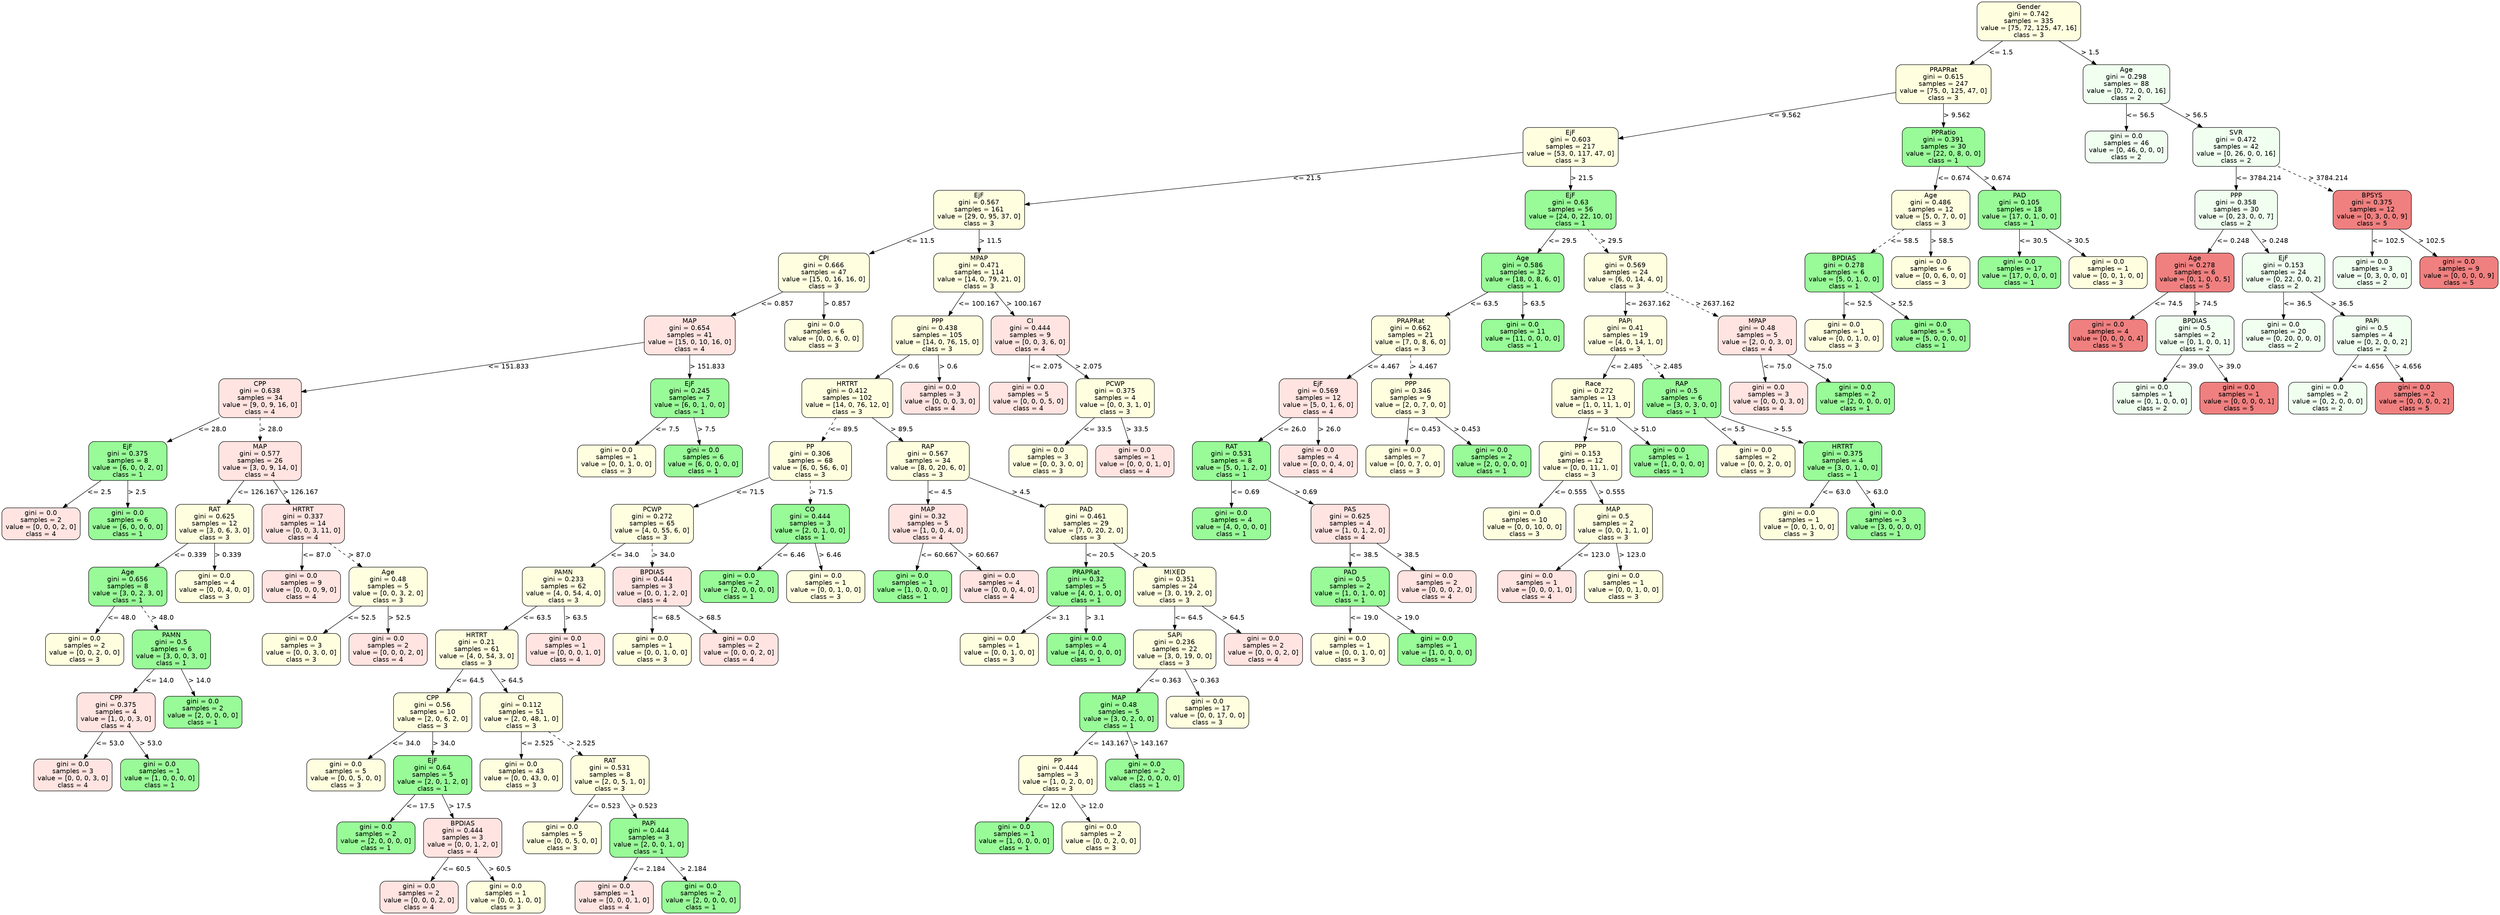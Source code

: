 strict digraph Tree {
	graph [bb="0,0,4606,1944"];
	node [color=black,
		fontname=helvetica,
		label="\N",
		shape=box,
		style="filled, rounded"
	];
	edge [fontname=helvetica];
	0	[fillcolor=lightyellow,
		height=1.1528,
		label="Gender\ngini = 0.742\nsamples = 335\nvalue = [75, 72, 125, 47, 16]\nclass = 3",
		pos="3759,1902.5",
		width=2.5694];
	1	[fillcolor=lightyellow,
		height=1.1528,
		label="PRAPRat\ngini = 0.615\nsamples = 247\nvalue = [75, 0, 125, 47, 0]\nclass = 3",
		pos="3669,1768.5",
		width=2.3611];
	0 -> 1	[label="<= 1.5",
		labelangle=45,
		labeldistance=2.5,
		lp="3737,1835.5",
		op="<=",
		param=1.5,
		pos="e,3696.8,1810.3 3731.3,1860.8 3722.2,1847.5 3712,1832.6 3702.6,1818.7",
		style=solid];
	122	[fillcolor=honeydew,
		height=1.1528,
		label="Age\ngini = 0.298\nsamples = 88\nvalue = [0, 72, 0, 0, 16]\nclass = 2",
		pos="3916,1768.5",
		width=2.1528];
	0 -> 122	[label="> 1.5",
		labelangle=-45,
		labeldistance=2.5,
		lp="3858.5,1835.5",
		op=">",
		param=1.5,
		pos="e,3867.8,1810 3807.4,1860.8 3824,1846.8 3842.8,1831 3860,1816.6",
		style=solid];
	2	[fillcolor=lightyellow,
		height=1.1528,
		label="EjF\ngini = 0.603\nsamples = 217\nvalue = [53, 0, 117, 47, 0]\nclass = 3",
		pos="2914,1634.5",
		width=2.3611];
	1 -> 2	[label="<= 9.562",
		lp="3342.5,1701.5",
		op="<=",
		param=9.562,
		pos="e,2999.1,1650.4 3583.9,1752.6 3441.8,1727.8 3157.5,1678.1 3009.1,1652.1",
		style=solid];
	113	[fillcolor=palegreen,
		height=1.1528,
		label="PPRatio\ngini = 0.391\nsamples = 30\nvalue = [22, 0, 8, 0, 0]\nclass = 1",
		pos="3669,1634.5",
		width=2.0417];
	1 -> 113	[label="> 9.562",
		lp="3692,1701.5",
		op=">",
		param=9.562,
		pos="e,3669,1676.3 3669,1726.8 3669,1714 3669,1699.7 3669,1686.3",
		style=solid];
	3	[fillcolor=lightyellow,
		height=1.1528,
		label="EjF\ngini = 0.567\nsamples = 161\nvalue = [29, 0, 95, 37, 0]\nclass = 3",
		pos="1733,1500.5",
		width=2.25];
	2 -> 3	[label="<= 21.5",
		lp="2382.5,1567.5",
		op="<=",
		param=21.5,
		pos="e,1814.3,1510.6 2828.6,1624 2612.7,1599.8 2046.5,1536.5 1824.3,1511.7",
		style=solid];
	80	[fillcolor=palegreen,
		height=1.1528,
		label="EjF\ngini = 0.63\nsamples = 56\nvalue = [24, 0, 22, 10, 0]\nclass = 1",
		pos="2914,1500.5",
		width=2.25];
	2 -> 80	[label="> 21.5",
		lp="2933.5,1567.5",
		op=">",
		param=21.5,
		pos="e,2914,1542.3 2914,1592.8 2914,1580 2914,1565.7 2914,1552.3",
		style=solid];
	4	[fillcolor=lightyellow,
		height=1.1528,
		label="CPI\ngini = 0.666\nsamples = 47\nvalue = [15, 0, 16, 16, 0]\nclass = 3",
		pos="1126,1366.5",
		width=2.25];
	3 -> 4	[label="<= 11.5",
		lp="1471.5,1433.5",
		op="<=",
		param=11.5,
		pos="e,1207.2,1385.2 1651.8,1481.8 1538.9,1457.3 1335.3,1413 1217.3,1387.4",
		style=solid];
	29	[fillcolor=lightyellow,
		height=1.1528,
		label="MPAP\ngini = 0.471\nsamples = 114\nvalue = [14, 0, 79, 21, 0]\nclass = 3",
		pos="1733,1366.5",
		width=2.25];
	3 -> 29	[label="> 11.5",
		lp="1752.5,1433.5",
		op=">",
		param=11.5,
		pos="e,1733,1408.3 1733,1458.8 1733,1446 1733,1431.7 1733,1418.3",
		style=solid];
	5	[fillcolor=mistyrose,
		height=1.1528,
		label="MAP\ngini = 0.654\nsamples = 41\nvalue = [15, 0, 10, 16, 0]\nclass = 4",
		pos="717,1232.5",
		width=2.25];
	4 -> 5	[label="<= 0.857",
		lp="961.5,1299.5",
		op="<=",
		param=0.857,
		pos="e,798.14,1259.7 1044.7,1339.3 976.4,1317.2 878.85,1285.7 807.96,1262.9",
		style=solid];
	28	[fillcolor=lightyellow,
		height=0.94444,
		label="gini = 0.0\nsamples = 6\nvalue = [0, 0, 6, 0, 0]\nclass = 3",
		pos="1126,1232.5",
		width=1.9444];
	4 -> 28	[label="> 0.857",
		lp="1149,1299.5",
		op=">",
		param=0.857,
		pos="e,1126,1266.7 1126,1324.8 1126,1309.7 1126,1292.4 1126,1277.1",
		style=solid];
	6	[fillcolor=mistyrose,
		height=1.1528,
		label="CPP\ngini = 0.638\nsamples = 34\nvalue = [9, 0, 9, 16, 0]\nclass = 4",
		pos="450,1098.5",
		width=2.0417];
	5 -> 6	[label="<= 151.833",
		lp="627,1165.5",
		op="<=",
		param=151.833,
		pos="e,523.54,1135.9 635.8,1191.4 603.13,1175.2 565.49,1156.6 532.66,1140.4",
		style=solid];
	25	[fillcolor=palegreen,
		height=1.1528,
		label="EjF\ngini = 0.245\nsamples = 7\nvalue = [6, 0, 1, 0, 0]\nclass = 1",
		pos="717,1098.5",
		width=1.9444];
	5 -> 25	[label="> 151.833",
		lp="747.5,1165.5",
		op=">",
		param=151.833,
		pos="e,717,1140.3 717,1190.8 717,1178 717,1163.7 717,1150.3",
		style=solid];
	7	[fillcolor=palegreen,
		height=1.1528,
		label="EjF\ngini = 0.375\nsamples = 8\nvalue = [6, 0, 0, 2, 0]\nclass = 1",
		pos="228,964.5",
		width=1.9444];
	6 -> 7	[label="<= 28.0",
		lp="369.5,1031.5",
		op="<=",
		param=28.0,
		pos="e,296.37,1006.2 381.88,1057 357.6,1042.6 330.08,1026.2 305.09,1011.3",
		style=solid];
	10	[fillcolor=mistyrose,
		height=1.1528,
		label="MAP\ngini = 0.577\nsamples = 26\nvalue = [3, 0, 9, 14, 0]\nclass = 4",
		pos="450,964.5",
		width=2.0417];
	6 -> 10	[label="> 28.0",
		lp="469.5,1031.5",
		op=">",
		param=28.0,
		pos="e,450,1006.3 450,1056.8 450,1044 450,1029.7 450,1016.3",
		style=dashed];
	8	[fillcolor=mistyrose,
		height=0.94444,
		label="gini = 0.0\nsamples = 2\nvalue = [0, 0, 0, 2, 0]\nclass = 4",
		pos="70,830.5",
		width=1.9444];
	7 -> 8	[label="<= 2.5",
		lp="174,897.5",
		op="<=",
		param=2.5,
		pos="e,109.53,864.53 179.31,922.82 159.62,906.37 136.98,887.46 117.43,871.12",
		style=solid];
	9	[fillcolor=palegreen,
		height=0.94444,
		label="gini = 0.0\nsamples = 6\nvalue = [6, 0, 0, 0, 0]\nclass = 1",
		pos="228,830.5",
		width=1.9444];
	7 -> 9	[label="> 2.5",
		lp="243.5,897.5",
		op=">",
		param=2.5,
		pos="e,228,864.74 228,922.82 228,907.68 228,890.44 228,875.05",
		style=solid];
	11	[fillcolor=lightyellow,
		height=1.1528,
		label="RAT\ngini = 0.625\nsamples = 12\nvalue = [3, 0, 6, 3, 0]\nclass = 3",
		pos="386,830.5",
		width=1.9444];
	10 -> 11	[label="<= 126.167",
		lp="455,897.5",
		op="<=",
		param=126.167,
		pos="e,405.77,872.27 430.28,922.82 423.95,909.77 416.87,895.17 410.26,881.53",
		style=solid];
	20	[fillcolor=mistyrose,
		height=1.1528,
		label="HRTRT\ngini = 0.337\nsamples = 14\nvalue = [0, 0, 3, 11, 0]\nclass = 4",
		pos="548,830.5",
		width=2.0417];
	10 -> 20	[label="> 126.167",
		lp="532.5,897.5",
		op=">",
		param=126.167,
		pos="e,517.73,872.27 480.2,922.82 490.17,909.39 501.36,894.32 511.73,880.35",
		style=solid];
	12	[fillcolor=palegreen,
		height=1.1528,
		label="Age\ngini = 0.656\nsamples = 8\nvalue = [3, 0, 2, 3, 0]\nclass = 1",
		pos="228,696.5",
		width=1.9444];
	11 -> 12	[label="<= 0.339",
		lp="339.5,763.5",
		op="<=",
		param=0.339,
		pos="e,276.53,738.05 337.31,788.82 320.56,774.83 301.67,759.04 284.36,744.59",
		style=solid];
	19	[fillcolor=lightyellow,
		height=0.94444,
		label="gini = 0.0\nsamples = 4\nvalue = [0, 0, 4, 0, 0]\nclass = 3",
		pos="386,696.5",
		width=1.9444];
	11 -> 19	[label="> 0.339",
		lp="409,763.5",
		op=">",
		param=0.339,
		pos="e,386,730.74 386,788.82 386,773.68 386,756.44 386,741.05",
		style=solid];
	13	[fillcolor=lightyellow,
		height=0.94444,
		label="gini = 0.0\nsamples = 2\nvalue = [0, 0, 2, 0, 0]\nclass = 3",
		pos="156,562.5",
		width=1.9444];
	12 -> 13	[label="<= 48.0",
		lp="215.5,629.5",
		op="<=",
		param=48.0,
		pos="e,171.46,596.78 202.31,654.88 198.76,648.94 195.22,642.85 192,637 186.54,627.09 180.99,616.23 175.94,605.98",
		style=solid];
	14	[fillcolor=palegreen,
		height=1.1528,
		label="PAMN\ngini = 0.5\nsamples = 6\nvalue = [3, 0, 0, 3, 0]\nclass = 1",
		pos="314,562.5",
		width=1.9444];
	12 -> 14	[label="> 48.0",
		lp="293.5,629.5",
		op=">",
		param=48.0,
		pos="e,287.43,604.27 254.5,654.82 263.17,641.52 272.89,626.6 281.92,612.74",
		style=dashed];
	15	[fillcolor=mistyrose,
		height=1.1528,
		label="CPP\ngini = 0.375\nsamples = 4\nvalue = [1, 0, 0, 3, 0]\nclass = 4",
		pos="287,428.5",
		width=1.9444];
	14 -> 15	[label="<= 14.0",
		lp="325.5,495.5",
		op="<=",
		param=14.0,
		pos="e,295.34,470.27 305.68,520.82 303.06,508.02 300.14,493.73 297.39,480.32",
		style=solid];
	18	[fillcolor=palegreen,
		height=0.94444,
		label="gini = 0.0\nsamples = 2\nvalue = [2, 0, 0, 0, 0]\nclass = 1",
		pos="445,428.5",
		width=1.9444];
	14 -> 18	[label="> 14.0",
		lp="403.5,495.5",
		op=">",
		param=14.0,
		pos="e,412.01,462.74 354.37,520.82 370.41,504.66 388.82,486.11 404.83,469.97",
		style=solid];
	16	[fillcolor=mistyrose,
		height=0.94444,
		label="gini = 0.0\nsamples = 3\nvalue = [0, 0, 0, 3, 0]\nclass = 4",
		pos="265,294.5",
		width=1.9444];
	15 -> 16	[label="<= 53.0",
		lp="300.5,361.5",
		op="<=",
		param=53.0,
		pos="e,270.54,328.74 280.22,386.82 277.67,371.53 274.77,354.11 272.19,338.61",
		style=solid];
	17	[fillcolor=palegreen,
		height=0.94444,
		label="gini = 0.0\nsamples = 1\nvalue = [1, 0, 0, 0, 0]\nclass = 1",
		pos="423,294.5",
		width=1.9444];
	15 -> 17	[label="> 53.0",
		lp="379.5,361.5",
		op=">",
		param=53.0,
		pos="e,388.75,328.74 328.91,386.82 345.56,370.66 364.67,352.11 381.3,335.97",
		style=solid];
	21	[fillcolor=mistyrose,
		height=0.94444,
		label="gini = 0.0\nsamples = 9\nvalue = [0, 0, 0, 9, 0]\nclass = 4",
		pos="544,696.5",
		width=1.9444];
	20 -> 21	[label="<= 87.0",
		lp="570.5,763.5",
		op="<=",
		param=87.0,
		pos="e,545.01,730.74 546.77,788.82 546.31,773.68 545.79,756.44 545.32,741.05",
		style=solid];
	22	[fillcolor=lightyellow,
		height=1.1528,
		label="Age\ngini = 0.48\nsamples = 5\nvalue = [0, 0, 3, 2, 0]\nclass = 3",
		pos="702,696.5",
		width=1.9444];
	20 -> 22	[label="> 87.0",
		lp="649.5,763.5",
		op=">",
		param=87.0,
		pos="e,654.7,738.05 595.46,788.82 611.79,774.83 630.2,759.04 647.07,744.59",
		style=dashed];
	23	[fillcolor=lightyellow,
		height=0.94444,
		label="gini = 0.0\nsamples = 3\nvalue = [0, 0, 3, 0, 0]\nclass = 3",
		pos="544,562.5",
		width=1.9444];
	22 -> 23	[label="<= 52.5",
		lp="651.5,629.5",
		op="<=",
		param=52.5,
		pos="e,583.53,596.53 653.31,654.82 633.62,638.37 610.98,619.46 591.43,603.12",
		style=solid];
	24	[fillcolor=mistyrose,
		height=0.94444,
		label="gini = 0.0\nsamples = 2\nvalue = [0, 0, 0, 2, 0]\nclass = 4",
		pos="702,562.5",
		width=1.9444];
	22 -> 24	[label="> 52.5",
		lp="721.5,629.5",
		op=">",
		param=52.5,
		pos="e,702,596.74 702,654.82 702,639.68 702,622.44 702,607.05",
		style=solid];
	26	[fillcolor=lightyellow,
		height=0.94444,
		label="gini = 0.0\nsamples = 1\nvalue = [0, 0, 1, 0, 0]\nclass = 3",
		pos="661,964.5",
		width=1.9444];
	25 -> 26	[label="<= 7.5",
		lp="711,1031.5",
		op="<=",
		param=7.5,
		pos="e,675.1,998.74 699.74,1056.8 693.19,1041.4 685.72,1023.8 679.1,1008.2",
		style=solid];
	27	[fillcolor=palegreen,
		height=0.94444,
		label="gini = 0.0\nsamples = 6\nvalue = [6, 0, 0, 0, 0]\nclass = 1",
		pos="819,964.5",
		width=1.9444];
	25 -> 27	[label="> 7.5",
		lp="787.5,1031.5",
		op=">",
		param=7.5,
		pos="e,793.31,998.74 748.44,1056.8 760.7,1040.9 774.74,1022.8 787.05,1006.8",
		style=solid];
	30	[fillcolor=lightyellow,
		height=1.1528,
		label="PPP\ngini = 0.438\nsamples = 105\nvalue = [14, 0, 76, 15, 0]\nclass = 3",
		pos="1667,1232.5",
		width=2.25];
	29 -> 30	[label="<= 100.167",
		lp="1737,1299.5",
		op="<=",
		param=100.167,
		pos="e,1687.4,1274.3 1712.7,1324.8 1706.1,1311.8 1698.8,1297.2 1692,1283.5",
		style=solid];
	75	[fillcolor=mistyrose,
		height=1.1528,
		label="CI\ngini = 0.444\nsamples = 9\nvalue = [0, 0, 3, 6, 0]\nclass = 4",
		pos="1836,1232.5",
		width=1.9444];
	29 -> 75	[label="> 100.167",
		lp="1818.5,1299.5",
		op=">",
		param=100.167,
		pos="e,1804.2,1274.3 1764.7,1324.8 1775.2,1311.4 1787,1296.3 1797.9,1282.4",
		style=solid];
	31	[fillcolor=lightyellow,
		height=1.1528,
		label="HRTRT\ngini = 0.412\nsamples = 102\nvalue = [14, 0, 76, 12, 0]\nclass = 3",
		pos="1503,1098.5",
		width=2.25];
	30 -> 31	[label="<= 0.6",
		lp="1610,1165.5",
		op="<=",
		param=0.6,
		pos="e,1553.4,1140 1616.5,1190.8 1599.1,1176.8 1579.5,1161 1561.5,1146.6",
		style=solid];
	74	[fillcolor=mistyrose,
		height=0.94444,
		label="gini = 0.0\nsamples = 3\nvalue = [0, 0, 0, 3, 0]\nclass = 4",
		pos="1672,1098.5",
		width=1.9444];
	30 -> 74	[label="> 0.6",
		lp="1685.5,1165.5",
		op=">",
		param=0.6,
		pos="e,1670.7,1132.7 1668.5,1190.8 1669.1,1175.7 1669.8,1158.4 1670.4,1143.1",
		style=solid];
	32	[fillcolor=lightyellow,
		height=1.1528,
		label="PP\ngini = 0.306\nsamples = 68\nvalue = [6, 0, 56, 6, 0]\nclass = 3",
		pos="1438,964.5",
		width=2.0417];
	31 -> 32	[label="<= 89.5",
		lp="1496.5,1031.5",
		op="<=",
		param=89.5,
		pos="e,1458.1,1006.3 1483,1056.8 1476.5,1043.8 1469.4,1029.2 1462.6,1015.5",
		style=dashed];
	57	[fillcolor=lightyellow,
		height=1.1528,
		label="RAP\ngini = 0.567\nsamples = 34\nvalue = [8, 0, 20, 6, 0]\nclass = 3",
		pos="1676,964.5",
		width=2.0417];
	31 -> 57	[label="> 89.5",
		lp="1614.5,1031.5",
		op=">",
		param=89.5,
		pos="e,1622.9,1006 1556.3,1056.8 1574.8,1042.7 1595.7,1026.8 1614.8,1012.2",
		style=solid];
	33	[fillcolor=lightyellow,
		height=1.1528,
		label="PCWP\ngini = 0.272\nsamples = 65\nvalue = [4, 0, 55, 6, 0]\nclass = 3",
		pos="1184,830.5",
		width=2.0417];
	32 -> 33	[label="<= 71.5",
		lp="1342.5,897.5",
		op="<=",
		param=71.5,
		pos="e,1257.6,869.72 1364.2,925.14 1333.7,909.28 1298.1,890.81 1266.7,874.49",
		style=solid];
	54	[fillcolor=palegreen,
		height=1.1528,
		label="CO\ngini = 0.444\nsamples = 3\nvalue = [2, 0, 1, 0, 0]\nclass = 1",
		pos="1438,830.5",
		width=1.9444];
	32 -> 54	[label="> 71.5",
		lp="1457.5,897.5",
		op=">",
		param=71.5,
		pos="e,1438,872.27 1438,922.82 1438,910.02 1438,895.73 1438,882.32",
		style=dashed];
	34	[fillcolor=lightyellow,
		height=1.1528,
		label="PAMN\ngini = 0.233\nsamples = 62\nvalue = [4, 0, 54, 4, 0]\nclass = 3",
		pos="1022,696.5",
		width=2.0417];
	33 -> 34	[label="<= 34.0",
		lp="1131.5,763.5",
		op="<=",
		param=34.0,
		pos="e,1071.8,738.05 1134.1,788.82 1116.9,774.83 1097.5,759.04 1079.8,744.59",
		style=solid];
	51	[fillcolor=mistyrose,
		height=1.1528,
		label="BPDIAS\ngini = 0.444\nsamples = 3\nvalue = [0, 0, 1, 2, 0]\nclass = 4",
		pos="1184,696.5",
		width=1.9444];
	33 -> 51	[label="> 34.0",
		lp="1203.5,763.5",
		op=">",
		param=34.0,
		pos="e,1184,738.27 1184,788.82 1184,776.02 1184,761.73 1184,748.32",
		style=dashed];
	35	[fillcolor=lightyellow,
		height=1.1528,
		label="HRTRT\ngini = 0.21\nsamples = 61\nvalue = [4, 0, 54, 3, 0]\nclass = 3",
		pos="864,562.5",
		width=2.0417];
	34 -> 35	[label="<= 63.5",
		lp="971.5,629.5",
		op="<=",
		param=63.5,
		pos="e,912.53,604.05 973.31,654.82 956.56,640.83 937.67,625.04 920.36,610.59",
		style=solid];
	50	[fillcolor=mistyrose,
		height=0.94444,
		label="gini = 0.0\nsamples = 1\nvalue = [0, 0, 0, 1, 0]\nclass = 4",
		pos="1026,562.5",
		width=1.9444];
	34 -> 50	[label="> 63.5",
		lp="1044.5,629.5",
		op=">",
		param=63.5,
		pos="e,1025,596.74 1023.2,654.82 1023.7,639.68 1024.2,622.44 1024.7,607.05",
		style=solid];
	36	[fillcolor=lightyellow,
		height=1.1528,
		label="CPP\ngini = 0.56\nsamples = 10\nvalue = [2, 0, 6, 2, 0]\nclass = 3",
		pos="755,428.5",
		width=1.9444];
	35 -> 36	[label="<= 64.5",
		lp="836.5,495.5",
		op="<=",
		param=64.5,
		pos="e,788.67,470.27 830.41,520.82 819.32,507.39 806.88,492.32 795.34,478.35",
		style=solid];
	43	[fillcolor=lightyellow,
		height=1.1528,
		label="CI\ngini = 0.112\nsamples = 51\nvalue = [2, 0, 48, 1, 0]\nclass = 3",
		pos="917,428.5",
		width=2.0417];
	35 -> 43	[label="> 64.5",
		lp="912.5,495.5",
		op=">",
		param=64.5,
		pos="e,900.63,470.27 880.33,520.82 885.52,507.9 891.32,493.45 896.75,479.92",
		style=solid];
	37	[fillcolor=lightyellow,
		height=0.94444,
		label="gini = 0.0\nsamples = 5\nvalue = [0, 0, 5, 0, 0]\nclass = 3",
		pos="597,294.5",
		width=1.9444];
	36 -> 37	[label="<= 34.0",
		lp="704.5,361.5",
		op="<=",
		param=34.0,
		pos="e,636.53,328.53 706.31,386.82 686.62,370.37 663.98,351.46 644.43,335.12",
		style=solid];
	38	[fillcolor=palegreen,
		height=1.1528,
		label="EjF\ngini = 0.64\nsamples = 5\nvalue = [2, 0, 1, 2, 0]\nclass = 1",
		pos="755,294.5",
		width=1.9444];
	36 -> 38	[label="> 34.0",
		lp="774.5,361.5",
		op=">",
		param=34.0,
		pos="e,755,336.27 755,386.82 755,374.02 755,359.73 755,346.32",
		style=solid];
	39	[fillcolor=palegreen,
		height=0.94444,
		label="gini = 0.0\nsamples = 2\nvalue = [2, 0, 0, 0, 0]\nclass = 1",
		pos="682,160.5",
		width=1.9444];
	38 -> 39	[label="<= 17.5",
		lp="744.5,227.5",
		op="<=",
		param=17.5,
		pos="e,700.38,194.74 732.5,252.82 723.89,237.24 714.05,219.45 705.35,203.73",
		style=solid];
	40	[fillcolor=mistyrose,
		height=1.1528,
		label="BPDIAS\ngini = 0.444\nsamples = 3\nvalue = [0, 0, 1, 2, 0]\nclass = 4",
		pos="840,160.5",
		width=1.9444];
	38 -> 40	[label="> 17.5",
		lp="820.5,227.5",
		op=">",
		param=17.5,
		pos="e,813.74,202.27 781.2,252.82 789.76,239.52 799.37,224.6 808.29,210.74",
		style=solid];
	41	[fillcolor=mistyrose,
		height=0.94444,
		label="gini = 0.0\nsamples = 2\nvalue = [0, 0, 0, 2, 0]\nclass = 4",
		pos="793,34",
		width=1.9444];
	40 -> 41	[label="<= 60.5",
		lp="841.5,93.5",
		op="<=",
		param=60.5,
		pos="e,805.6,68.379 824.61,118.73 819.66,105.61 814.15,91.031 809.14,77.766",
		style=solid];
	42	[fillcolor=lightyellow,
		height=0.94444,
		label="gini = 0.0\nsamples = 1\nvalue = [0, 0, 1, 0, 0]\nclass = 3",
		pos="951,34",
		width=1.9444];
	40 -> 42	[label="> 60.5",
		lp="925.5,93.5",
		op=">",
		param=60.5,
		pos="e,921.24,68.379 876.35,118.73 888.62,104.97 902.31,89.613 914.58,75.844",
		style=solid];
	44	[fillcolor=lightyellow,
		height=0.94444,
		label="gini = 0.0\nsamples = 43\nvalue = [0, 0, 43, 0, 0]\nclass = 3",
		pos="917,294.5",
		width=2.0417];
	43 -> 44	[label="<= 2.525",
		lp="944.5,361.5",
		op="<=",
		param=2.525,
		pos="e,917,328.74 917,386.82 917,371.68 917,354.44 917,339.05",
		style=solid];
	45	[fillcolor=lightyellow,
		height=1.1528,
		label="RAT\ngini = 0.531\nsamples = 8\nvalue = [2, 0, 5, 1, 0]\nclass = 3",
		pos="1079,294.5",
		width=1.9444];
	43 -> 45	[label="> 2.525",
		lp="1026,361.5",
		op=">",
		param=2.525,
		pos="e,1029.2,336.05 966.93,386.82 984.1,372.83 1003.5,357.04 1021.2,342.59",
		style=dashed];
	46	[fillcolor=lightyellow,
		height=0.94444,
		label="gini = 0.0\nsamples = 5\nvalue = [0, 0, 5, 0, 0]\nclass = 3",
		pos="1040,160.5",
		width=1.9444];
	45 -> 46	[label="<= 0.523",
		lp="1088.5,227.5",
		op="<=",
		param=0.523,
		pos="e,1049.8,194.74 1067,252.82 1062.5,237.53 1057.3,220.11 1052.7,204.61",
		style=solid];
	47	[fillcolor=palegreen,
		height=1.1528,
		label="PAPi\ngini = 0.444\nsamples = 3\nvalue = [2, 0, 0, 1, 0]\nclass = 1",
		pos="1198,160.5",
		width=1.9444];
	45 -> 47	[label="> 0.523",
		lp="1166,227.5",
		op=">",
		param=0.523,
		pos="e,1161.2,202.27 1115.7,252.82 1127.9,239.27 1141.6,224.04 1154.3,209.96",
		style=solid];
	48	[fillcolor=mistyrose,
		height=0.94444,
		label="gini = 0.0\nsamples = 1\nvalue = [0, 0, 0, 1, 0]\nclass = 4",
		pos="1128,34",
		width=1.9444];
	47 -> 48	[label="<= 2.184",
		lp="1193.5,93.5",
		op="<=",
		param=2.184,
		pos="e,1146.8,68.379 1175.1,118.73 1167.6,105.48 1159.3,90.748 1151.8,77.38",
		style=solid];
	49	[fillcolor=palegreen,
		height=0.94444,
		label="gini = 0.0\nsamples = 2\nvalue = [2, 0, 0, 0, 0]\nclass = 1",
		pos="1286,34",
		width=1.9444];
	47 -> 49	[label="> 2.184",
		lp="1273,93.5",
		op=">",
		param=2.184,
		pos="e,1262.4,68.379 1226.8,118.73 1236.4,105.23 1247,90.181 1256.6,76.611",
		style=solid];
	52	[fillcolor=lightyellow,
		height=0.94444,
		label="gini = 0.0\nsamples = 1\nvalue = [0, 0, 1, 0, 0]\nclass = 3",
		pos="1184,562.5",
		width=1.9444];
	51 -> 52	[label="<= 68.5",
		lp="1207.5,629.5",
		op="<=",
		param=68.5,
		pos="e,1184,596.74 1184,654.82 1184,639.68 1184,622.44 1184,607.05",
		style=solid];
	53	[fillcolor=mistyrose,
		height=0.94444,
		label="gini = 0.0\nsamples = 2\nvalue = [0, 0, 0, 2, 0]\nclass = 4",
		pos="1342,562.5",
		width=1.9444];
	51 -> 53	[label="> 68.5",
		lp="1287.5,629.5",
		op=">",
		param=68.5,
		pos="e,1302.5,596.53 1232.7,654.82 1252.4,638.37 1275,619.46 1294.6,603.12",
		style=solid];
	55	[fillcolor=palegreen,
		height=0.94444,
		label="gini = 0.0\nsamples = 2\nvalue = [2, 0, 0, 0, 0]\nclass = 1",
		pos="1342,696.5",
		width=1.9444];
	54 -> 55	[label="<= 6.46",
		lp="1416.5,763.5",
		op="<=",
		param=6.46,
		pos="e,1366.2,730.74 1408.4,788.82 1396.9,772.95 1383.7,754.78 1372.1,738.85",
		style=solid];
	56	[fillcolor=lightyellow,
		height=0.94444,
		label="gini = 0.0\nsamples = 1\nvalue = [0, 0, 1, 0, 0]\nclass = 3",
		pos="1500,696.5",
		width=1.9444];
	54 -> 56	[label="> 6.46",
		lp="1490.5,763.5",
		op=">",
		param=6.46,
		pos="e,1484.4,730.74 1457.1,788.82 1464.4,773.39 1472.6,755.78 1480,740.17",
		style=solid];
	58	[fillcolor=mistyrose,
		height=1.1528,
		label="MAP\ngini = 0.32\nsamples = 5\nvalue = [1, 0, 0, 4, 0]\nclass = 4",
		pos="1676,830.5",
		width=1.9444];
	57 -> 58	[label="<= 4.5",
		lp="1696,897.5",
		op="<=",
		param=4.5,
		pos="e,1676,872.27 1676,922.82 1676,910.02 1676,895.73 1676,882.32",
		style=solid];
	61	[fillcolor=lightyellow,
		height=1.1528,
		label="PAD\ngini = 0.461\nsamples = 29\nvalue = [7, 0, 20, 2, 0]\nclass = 3",
		pos="1974,830.5",
		width=2.0417];
	57 -> 61	[label="> 4.5",
		lp="1849.5,897.5",
		op=">",
		param=4.5,
		pos="e,1900.4,864.1 1749.7,930.87 1792.5,911.88 1846.7,887.88 1891.1,868.22",
		style=solid];
	59	[fillcolor=palegreen,
		height=0.94444,
		label="gini = 0.0\nsamples = 1\nvalue = [1, 0, 0, 0, 0]\nclass = 1",
		pos="1658,696.5",
		width=1.9444];
	58 -> 59	[label="<= 60.667",
		lp="1699,763.5",
		op="<=",
		param=60.667,
		pos="e,1662.5,730.74 1670.5,788.82 1668.4,773.68 1666,756.44 1663.9,741.05",
		style=solid];
	60	[fillcolor=mistyrose,
		height=0.94444,
		label="gini = 0.0\nsamples = 4\nvalue = [0, 0, 0, 4, 0]\nclass = 4",
		pos="1816,696.5",
		width=1.9444];
	58 -> 60	[label="> 60.667",
		lp="1778,763.5",
		op=">",
		param=60.667,
		pos="e,1780.7,730.74 1719.1,788.82 1736.3,772.66 1756,754.11 1773.1,737.97",
		style=solid];
	62	[fillcolor=palegreen,
		height=1.1528,
		label="PRAPRat\ngini = 0.32\nsamples = 5\nvalue = [4, 0, 1, 0, 0]\nclass = 1",
		pos="1974,696.5",
		width=1.9444];
	61 -> 62	[label="<= 20.5",
		lp="1997.5,763.5",
		op="<=",
		param=20.5,
		pos="e,1974,738.27 1974,788.82 1974,776.02 1974,761.73 1974,748.32",
		style=solid];
	65	[fillcolor=lightyellow,
		height=1.1528,
		label="MIXED\ngini = 0.351\nsamples = 24\nvalue = [3, 0, 19, 2, 0]\nclass = 3",
		pos="2136,696.5",
		width=2.0417];
	61 -> 65	[label="> 20.5",
		lp="2079.5,763.5",
		op=">",
		param=20.5,
		pos="e,2086.2,738.05 2023.9,788.82 2041.1,774.83 2060.5,759.04 2078.2,744.59",
		style=solid];
	63	[fillcolor=lightyellow,
		height=0.94444,
		label="gini = 0.0\nsamples = 1\nvalue = [0, 0, 1, 0, 0]\nclass = 3",
		pos="1816,562.5",
		width=1.9444];
	62 -> 63	[label="<= 3.1",
		lp="1920,629.5",
		op="<=",
		param=3.1,
		pos="e,1855.5,596.53 1925.3,654.82 1905.6,638.37 1883,619.46 1863.4,603.12",
		style=solid];
	64	[fillcolor=palegreen,
		height=0.94444,
		label="gini = 0.0\nsamples = 4\nvalue = [4, 0, 0, 0, 0]\nclass = 1",
		pos="1974,562.5",
		width=1.9444];
	62 -> 64	[label="> 3.1",
		lp="1989.5,629.5",
		op=">",
		param=3.1,
		pos="e,1974,596.74 1974,654.82 1974,639.68 1974,622.44 1974,607.05",
		style=solid];
	66	[fillcolor=lightyellow,
		height=1.1528,
		label="SAPi\ngini = 0.236\nsamples = 22\nvalue = [3, 0, 19, 0, 0]\nclass = 3",
		pos="2136,562.5",
		width=2.0417];
	65 -> 66	[label="<= 64.5",
		lp="2159.5,629.5",
		op="<=",
		param=64.5,
		pos="e,2136,604.27 2136,654.82 2136,642.02 2136,627.73 2136,614.32",
		style=solid];
	73	[fillcolor=mistyrose,
		height=0.94444,
		label="gini = 0.0\nsamples = 2\nvalue = [0, 0, 0, 2, 0]\nclass = 4",
		pos="2298,562.5",
		width=1.9444];
	65 -> 73	[label="> 64.5",
		lp="2241.5,629.5",
		op=">",
		param=64.5,
		pos="e,2257.5,596.53 2185.9,654.82 2206.2,638.3 2229.5,619.29 2249.6,602.9",
		style=solid];
	67	[fillcolor=palegreen,
		height=1.1528,
		label="MAP\ngini = 0.48\nsamples = 5\nvalue = [3, 0, 2, 0, 0]\nclass = 1",
		pos="2034,428.5",
		width=1.9444];
	66 -> 67	[label="<= 0.363",
		lp="2116.5,495.5",
		op="<=",
		param=0.363,
		pos="e,2065.5,470.27 2104.6,520.82 2094.2,507.39 2082.5,492.32 2071.7,478.35",
		style=solid];
	72	[fillcolor=lightyellow,
		height=0.94444,
		label="gini = 0.0\nsamples = 17\nvalue = [0, 0, 17, 0, 0]\nclass = 3",
		pos="2196,428.5",
		width=2.0417];
	66 -> 72	[label="> 0.363",
		lp="2191,495.5",
		op=">",
		param=0.363,
		pos="e,2180.9,462.74 2154.5,520.82 2161.5,505.39 2169.5,487.78 2176.6,472.17",
		style=solid];
	68	[fillcolor=lightyellow,
		height=1.1528,
		label="PP\ngini = 0.444\nsamples = 3\nvalue = [1, 0, 2, 0, 0]\nclass = 3",
		pos="1938,294.5",
		width=1.9444];
	67 -> 68	[label="<= 143.167",
		lp="2025,361.5",
		op="<=",
		param=143.167,
		pos="e,1966.4,336.09 2003.1,386.7 1998.7,380.78 1994.2,374.75 1990,369 1984.2,361.04 1978.1,352.55 1972.2,344.27",
		style=solid];
	71	[fillcolor=palegreen,
		height=0.94444,
		label="gini = 0.0\nsamples = 2\nvalue = [2, 0, 0, 0, 0]\nclass = 1",
		pos="2096,294.5",
		width=1.9444];
	67 -> 71	[label="> 143.167",
		lp="2097.5,361.5",
		op=">",
		param=143.167,
		pos="e,2080.4,328.74 2053.1,386.82 2060.4,371.39 2068.6,353.78 2076,338.17",
		style=solid];
	69	[fillcolor=palegreen,
		height=0.94444,
		label="gini = 0.0\nsamples = 1\nvalue = [1, 0, 0, 0, 0]\nclass = 1",
		pos="1859,160.5",
		width=1.9444];
	68 -> 69	[label="<= 12.0",
		lp="1924.5,227.5",
		op="<=",
		param=12.0,
		pos="e,1878.9,194.74 1913.7,252.82 1904.3,237.24 1893.7,219.45 1884.3,203.73",
		style=solid];
	70	[fillcolor=lightyellow,
		height=0.94444,
		label="gini = 0.0\nsamples = 2\nvalue = [0, 0, 2, 0, 0]\nclass = 3",
		pos="2017,160.5",
		width=1.9444];
	68 -> 70	[label="> 12.0",
		lp="1999.5,227.5",
		op=">",
		param=12.0,
		pos="e,1997.1,194.74 1962.3,252.82 1971.7,237.24 1982.3,219.45 1991.7,203.73",
		style=solid];
	76	[fillcolor=mistyrose,
		height=0.94444,
		label="gini = 0.0\nsamples = 5\nvalue = [0, 0, 0, 5, 0]\nclass = 4",
		pos="1833,1098.5",
		width=1.9444];
	75 -> 76	[label="<= 2.075",
		lp="1862.5,1165.5",
		op="<=",
		param=2.075,
		pos="e,1833.8,1132.7 1835.1,1190.8 1834.7,1175.7 1834.3,1158.4 1834,1143.1",
		style=solid];
	77	[fillcolor=lightyellow,
		height=1.1528,
		label="PCWP\ngini = 0.375\nsamples = 4\nvalue = [0, 0, 3, 1, 0]\nclass = 3",
		pos="1991,1098.5",
		width=1.9444];
	75 -> 77	[label="> 2.075",
		lp="1942,1165.5",
		op=">",
		param=2.075,
		pos="e,1943.4,1140 1883.8,1190.8 1900.2,1176.8 1918.7,1161 1935.7,1146.6",
		style=solid];
	78	[fillcolor=lightyellow,
		height=0.94444,
		label="gini = 0.0\nsamples = 3\nvalue = [0, 0, 3, 0, 0]\nclass = 3",
		pos="1868,964.5",
		width=1.9444];
	77 -> 78	[label="<= 33.5",
		lp="1957.5,1031.5",
		op="<=",
		param=33.5,
		pos="e,1899,998.74 1953.1,1056.8 1938.2,1040.8 1921.1,1022.4 1906.1,1006.4",
		style=solid];
	79	[fillcolor=mistyrose,
		height=0.94444,
		label="gini = 0.0\nsamples = 1\nvalue = [0, 0, 0, 1, 0]\nclass = 4",
		pos="2026,964.5",
		width=1.9444];
	77 -> 79	[label="> 33.5",
		lp="2029.5,1031.5",
		op=">",
		param=33.5,
		pos="e,2017.2,998.74 2001.8,1056.8 2005.8,1041.5 2010.5,1024.1 2014.6,1008.6",
		style=solid];
	81	[fillcolor=palegreen,
		height=1.1528,
		label="Age\ngini = 0.586\nsamples = 32\nvalue = [18, 0, 8, 6, 0]\nclass = 1",
		pos="2812,1366.5",
		width=2.0417];
	80 -> 81	[label="<= 29.5",
		lp="2890.5,1433.5",
		op="<=",
		param=29.5,
		pos="e,2843.5,1408.3 2882.6,1458.8 2872.2,1445.4 2860.5,1430.3 2849.7,1416.4",
		style=solid];
	96	[fillcolor=lightyellow,
		height=1.1528,
		label="SVR\ngini = 0.569\nsamples = 24\nvalue = [6, 0, 14, 4, 0]\nclass = 3",
		pos="3015,1366.5",
		width=2.0417];
	80 -> 96	[label="> 29.5",
		lp="2987.5,1433.5",
		op=">",
		param=29.5,
		pos="e,2983.8,1408.3 2945.1,1458.8 2955.4,1445.4 2966.9,1430.3 2977.6,1416.4",
		style=dashed];
	82	[fillcolor=lightyellow,
		height=1.1528,
		label="PRAPRat\ngini = 0.662\nsamples = 21\nvalue = [7, 0, 8, 6, 0]\nclass = 3",
		pos="2575,1232.5",
		width=1.9444];
	81 -> 82	[label="<= 63.5",
		lp="2724.5,1299.5",
		op="<=",
		param=63.5,
		pos="e,2645.1,1272.6 2739.3,1325 2712.3,1310 2681.5,1292.8 2654,1277.5",
		style=solid];
	95	[fillcolor=palegreen,
		height=0.94444,
		label="gini = 0.0\nsamples = 11\nvalue = [11, 0, 0, 0, 0]\nclass = 1",
		pos="2812,1232.5",
		width=2.0417];
	81 -> 95	[label="> 63.5",
		lp="2831.5,1299.5",
		op=">",
		param=63.5,
		pos="e,2812,1266.7 2812,1324.8 2812,1309.7 2812,1292.4 2812,1277.1",
		style=solid];
	83	[fillcolor=mistyrose,
		height=1.1528,
		label="EjF\ngini = 0.569\nsamples = 12\nvalue = [5, 0, 1, 6, 0]\nclass = 4",
		pos="2379,1098.5",
		width=1.9444];
	82 -> 83	[label="<= 4.467",
		lp="2510.5,1165.5",
		op="<=",
		param=4.467,
		pos="e,2439.4,1140.2 2514.9,1191 2493.7,1176.7 2469.8,1160.6 2447.9,1145.9",
		style=solid];
	92	[fillcolor=lightyellow,
		height=1.1528,
		label="PPP\ngini = 0.346\nsamples = 9\nvalue = [2, 0, 7, 0, 0]\nclass = 3",
		pos="2575,1098.5",
		width=1.9444];
	82 -> 92	[label="> 4.467",
		lp="2598,1165.5",
		op=">",
		param=4.467,
		pos="e,2575,1140.3 2575,1190.8 2575,1178 2575,1163.7 2575,1150.3",
		style=dashed];
	84	[fillcolor=palegreen,
		height=1.1528,
		label="RAT\ngini = 0.531\nsamples = 8\nvalue = [5, 0, 1, 2, 0]\nclass = 1",
		pos="2221,964.5",
		width=1.9444];
	83 -> 84	[label="<= 26.0",
		lp="2328.5,1031.5",
		op="<=",
		param=26.0,
		pos="e,2269.5,1006 2330.3,1056.8 2313.6,1042.8 2294.7,1027 2277.4,1012.6",
		style=solid];
	91	[fillcolor=mistyrose,
		height=0.94444,
		label="gini = 0.0\nsamples = 4\nvalue = [0, 0, 0, 4, 0]\nclass = 4",
		pos="2379,964.5",
		width=1.9444];
	83 -> 91	[label="> 26.0",
		lp="2398.5,1031.5",
		op=">",
		param=26.0,
		pos="e,2379,998.74 2379,1056.8 2379,1041.7 2379,1024.4 2379,1009.1",
		style=solid];
	85	[fillcolor=palegreen,
		height=0.94444,
		label="gini = 0.0\nsamples = 4\nvalue = [4, 0, 0, 0, 0]\nclass = 1",
		pos="2221,830.5",
		width=1.9444];
	84 -> 85	[label="<= 0.69",
		lp="2244.5,897.5",
		op="<=",
		param=0.69,
		pos="e,2221,864.74 2221,922.82 2221,907.68 2221,890.44 2221,875.05",
		style=solid];
	86	[fillcolor=mistyrose,
		height=1.1528,
		label="PAS\ngini = 0.625\nsamples = 4\nvalue = [1, 0, 1, 2, 0]\nclass = 4",
		pos="2456,830.5",
		width=1.9444];
	84 -> 86	[label="> 0.69",
		lp="2365.5,897.5",
		op=">",
		param=0.69,
		pos="e,2385.8,870.95 2291.2,924.07 2318.2,908.92 2349.1,891.53 2376.9,875.94",
		style=solid];
	87	[fillcolor=palegreen,
		height=1.1528,
		label="PAD\ngini = 0.5\nsamples = 2\nvalue = [1, 0, 1, 0, 0]\nclass = 1",
		pos="2456,696.5",
		width=1.9444];
	86 -> 87	[label="<= 38.5",
		lp="2479.5,763.5",
		op="<=",
		param=38.5,
		pos="e,2456,738.27 2456,788.82 2456,776.02 2456,761.73 2456,748.32",
		style=solid];
	90	[fillcolor=mistyrose,
		height=0.94444,
		label="gini = 0.0\nsamples = 2\nvalue = [0, 0, 0, 2, 0]\nclass = 4",
		pos="2614,696.5",
		width=1.9444];
	86 -> 90	[label="> 38.5",
		lp="2559.5,763.5",
		op=">",
		param=38.5,
		pos="e,2574.5,730.53 2504.7,788.82 2524.4,772.37 2547,753.46 2566.6,737.12",
		style=solid];
	88	[fillcolor=lightyellow,
		height=0.94444,
		label="gini = 0.0\nsamples = 1\nvalue = [0, 0, 1, 0, 0]\nclass = 3",
		pos="2456,562.5",
		width=1.9444];
	87 -> 88	[label="<= 19.0",
		lp="2479.5,629.5",
		op="<=",
		param=19.0,
		pos="e,2456,596.74 2456,654.82 2456,639.68 2456,622.44 2456,607.05",
		style=solid];
	89	[fillcolor=palegreen,
		height=0.94444,
		label="gini = 0.0\nsamples = 1\nvalue = [1, 0, 0, 0, 0]\nclass = 1",
		pos="2614,562.5",
		width=1.9444];
	87 -> 89	[label="> 19.0",
		lp="2559.5,629.5",
		op=">",
		param=19.0,
		pos="e,2574.5,596.53 2504.7,654.82 2524.4,638.37 2547,619.46 2566.6,603.12",
		style=solid];
	93	[fillcolor=lightyellow,
		height=0.94444,
		label="gini = 0.0\nsamples = 7\nvalue = [0, 0, 7, 0, 0]\nclass = 3",
		pos="2537,964.5",
		width=1.9444];
	92 -> 93	[label="<= 0.453",
		lp="2585.5,1031.5",
		op="<=",
		param=0.453,
		pos="e,2546.6,998.74 2563.3,1056.8 2558.9,1041.5 2553.9,1024.1 2549.4,1008.6",
		style=solid];
	94	[fillcolor=palegreen,
		height=0.94444,
		label="gini = 0.0\nsamples = 2\nvalue = [2, 0, 0, 0, 0]\nclass = 1",
		pos="2695,964.5",
		width=1.9444];
	92 -> 94	[label="> 0.453",
		lp="2662,1031.5",
		op=">",
		param=0.453,
		pos="e,2664.8,998.74 2612,1056.8 2626.5,1040.8 2643.2,1022.4 2657.8,1006.4",
		style=solid];
	97	[fillcolor=lightyellow,
		height=1.1528,
		label="PAPi\ngini = 0.41\nsamples = 19\nvalue = [4, 0, 14, 1, 0]\nclass = 3",
		pos="3015,1232.5",
		width=2.0417];
	96 -> 97	[label="<= 2637.162",
		lp="3053.5,1299.5",
		op="<=",
		param=2637.162,
		pos="e,3015,1274.3 3015,1324.8 3015,1312 3015,1297.7 3015,1284.3",
		style=solid];
	110	[fillcolor=mistyrose,
		height=1.1528,
		label="MPAP\ngini = 0.48\nsamples = 5\nvalue = [2, 0, 0, 3, 0]\nclass = 4",
		pos="3256,1232.5",
		width=1.9444];
	96 -> 110	[label="> 2637.162",
		lp="3177.5,1299.5",
		op=">",
		param=2637.162,
		pos="e,3185.7,1272 3088.6,1325.2 3116.5,1309.9 3148.3,1292.5 3176.6,1277",
		style=dashed];
	98	[fillcolor=lightyellow,
		height=1.1528,
		label="Race\ngini = 0.272\nsamples = 13\nvalue = [1, 0, 11, 1, 0]\nclass = 3",
		pos="2956,1098.5",
		width=2.0417];
	97 -> 98	[label="<= 2.485",
		lp="3015.5,1165.5",
		op="<=",
		param=2.485,
		pos="e,2974.2,1140.3 2996.8,1190.8 2991,1177.8 2984.5,1163.2 2978.4,1149.5",
		style=solid];
	105	[fillcolor=palegreen,
		height=1.1528,
		label="RAP\ngini = 0.5\nsamples = 6\nvalue = [3, 0, 3, 0, 0]\nclass = 1",
		pos="3118,1098.5",
		width=1.9444];
	97 -> 105	[label="> 2.485",
		lp="3093,1165.5",
		op=">",
		param=2.485,
		pos="e,3086.2,1140.3 3046.7,1190.8 3057.2,1177.4 3069,1162.3 3079.9,1148.4",
		style=dashed];
	99	[fillcolor=lightyellow,
		height=1.1528,
		label="PPP\ngini = 0.153\nsamples = 12\nvalue = [0, 0, 11, 1, 0]\nclass = 3",
		pos="2857,964.5",
		width=2.0417];
	98 -> 99	[label="<= 51.0",
		lp="2933.5,1031.5",
		op="<=",
		param=51.0,
		pos="e,2887.6,1006.3 2925.5,1056.8 2915.4,1043.4 2904.1,1028.3 2893.6,1014.4",
		style=solid];
	104	[fillcolor=palegreen,
		height=0.94444,
		label="gini = 0.0\nsamples = 1\nvalue = [1, 0, 0, 0, 0]\nclass = 1",
		pos="3019,964.5",
		width=1.9444];
	98 -> 104	[label="> 51.0",
		lp="3009.5,1031.5",
		op=">",
		param=51.0,
		pos="e,3003.1,998.74 2975.4,1056.8 2982.8,1041.4 2991.2,1023.8 2998.6,1008.2",
		style=solid];
	100	[fillcolor=lightyellow,
		height=0.94444,
		label="gini = 0.0\nsamples = 10\nvalue = [0, 0, 10, 0, 0]\nclass = 3",
		pos="2773,830.5",
		width=2.0417];
	99 -> 100	[label="<= 0.555",
		lp="2845.5,897.5",
		op="<=",
		param=0.555,
		pos="e,2794.2,864.74 2831.1,922.82 2821.1,907.1 2809.7,889.11 2799.6,873.29",
		style=solid];
	101	[fillcolor=lightyellow,
		height=1.1528,
		label="MAP\ngini = 0.5\nsamples = 2\nvalue = [0, 0, 1, 1, 0]\nclass = 3",
		pos="2935,830.5",
		width=1.9444];
	99 -> 101	[label="> 0.555",
		lp="2922,897.5",
		op=">",
		param=0.555,
		pos="e,2910.9,872.27 2881,922.82 2888.8,909.64 2897.5,894.89 2905.7,881.14",
		style=solid];
	102	[fillcolor=mistyrose,
		height=0.94444,
		label="gini = 0.0\nsamples = 1\nvalue = [0, 0, 0, 1, 0]\nclass = 4",
		pos="2795,696.5",
		width=1.9444];
	101 -> 102	[label="<= 123.0",
		lp="2897.5,763.5",
		op="<=",
		param=123.0,
		pos="e,2830.3,730.74 2891.9,788.82 2874.7,772.66 2855,754.11 2837.9,737.97",
		style=solid];
	103	[fillcolor=lightyellow,
		height=0.94444,
		label="gini = 0.0\nsamples = 1\nvalue = [0, 0, 1, 0, 0]\nclass = 3",
		pos="2953,696.5",
		width=1.9444];
	101 -> 103	[label="> 123.0",
		lp="2968,763.5",
		op=">",
		param=123.0,
		pos="e,2948.5,730.74 2940.5,788.82 2942.6,773.68 2945,756.44 2947.1,741.05",
		style=solid];
	106	[fillcolor=lightyellow,
		height=0.94444,
		label="gini = 0.0\nsamples = 2\nvalue = [0, 0, 2, 0, 0]\nclass = 3",
		pos="3177,964.5",
		width=1.9444];
	105 -> 106	[label="<= 5.5",
		lp="3170,1031.5",
		op="<=",
		param=5.5,
		pos="e,3162.1,998.74 3136.2,1056.8 3143.1,1041.4 3151,1023.8 3157.9,1008.2",
		style=solid];
	107	[fillcolor=palegreen,
		height=1.1528,
		label="HRTRT\ngini = 0.375\nsamples = 4\nvalue = [3, 0, 1, 0, 0]\nclass = 1",
		pos="3335,964.5",
		width=1.9444];
	105 -> 107	[label="> 5.5",
		lp="3249.5,1031.5",
		op=">",
		param=5.5,
		pos="e,3268.2,1006.2 3184.6,1057 3208.2,1042.6 3235,1026.3 3259.3,1011.5",
		style=solid];
	108	[fillcolor=lightyellow,
		height=0.94444,
		label="gini = 0.0\nsamples = 1\nvalue = [0, 0, 1, 0, 0]\nclass = 3",
		pos="3256,830.5",
		width=1.9444];
	107 -> 108	[label="<= 63.0",
		lp="3321.5,897.5",
		op="<=",
		param=63.0,
		pos="e,3275.9,864.74 3310.7,922.82 3301.3,907.24 3290.7,889.45 3281.3,873.73",
		style=solid];
	109	[fillcolor=palegreen,
		height=0.94444,
		label="gini = 0.0\nsamples = 3\nvalue = [3, 0, 0, 0, 0]\nclass = 1",
		pos="3414,830.5",
		width=1.9444];
	107 -> 109	[label="> 63.0",
		lp="3396.5,897.5",
		op=">",
		param=63.0,
		pos="e,3394.1,864.74 3359.3,922.82 3368.7,907.24 3379.3,889.45 3388.7,873.73",
		style=solid];
	111	[fillcolor=mistyrose,
		height=0.94444,
		label="gini = 0.0\nsamples = 3\nvalue = [0, 0, 0, 3, 0]\nclass = 4",
		pos="3276,1098.5",
		width=1.9444];
	110 -> 111	[label="<= 75.0",
		lp="3290.5,1165.5",
		op="<=",
		param=75.0,
		pos="e,3271,1132.7 3262.2,1190.8 3264.5,1175.7 3267.1,1158.4 3269.4,1143.1",
		style=solid];
	112	[fillcolor=palegreen,
		height=0.94444,
		label="gini = 0.0\nsamples = 2\nvalue = [2, 0, 0, 0, 0]\nclass = 1",
		pos="3434,1098.5",
		width=1.9444];
	110 -> 112	[label="> 75.0",
		lp="3370.5,1165.5",
		op=">",
		param=75.0,
		pos="e,3389.5,1132.5 3310.9,1190.8 3333.2,1174.2 3359,1155.1 3381.2,1138.7",
		style=solid];
	114	[fillcolor=lightyellow,
		height=1.1528,
		label="Age\ngini = 0.486\nsamples = 12\nvalue = [5, 0, 7, 0, 0]\nclass = 3",
		pos="3572,1500.5",
		width=1.9444];
	113 -> 114	[label="<= 0.674",
		lp="3651.5,1567.5",
		op="<=",
		param=0.674,
		pos="e,3602,1542.3 3639.1,1592.8 3629.2,1579.4 3618.2,1564.3 3607.9,1550.4",
		style=solid];
	119	[fillcolor=palegreen,
		height=1.1528,
		label="PAD\ngini = 0.105\nsamples = 18\nvalue = [17, 0, 1, 0, 0]\nclass = 1",
		pos="3734,1500.5",
		width=2.0417];
	113 -> 119	[label="> 0.674",
		lp="3727,1567.5",
		op=">",
		param=0.674,
		pos="e,3713.9,1542.3 3689,1592.8 3695.5,1579.8 3702.6,1565.2 3709.4,1551.5",
		style=solid];
	115	[fillcolor=palegreen,
		height=1.1528,
		label="BPDIAS\ngini = 0.278\nsamples = 6\nvalue = [5, 0, 1, 0, 0]\nclass = 1",
		pos="3414,1366.5",
		width=1.9444];
	114 -> 115	[label="<= 58.5",
		lp="3521.5,1433.5",
		op="<=",
		param=58.5,
		pos="e,3462.5,1408 3523.3,1458.8 3506.6,1444.8 3487.7,1429 3470.4,1414.6",
		style=dashed];
	118	[fillcolor=lightyellow,
		height=0.94444,
		label="gini = 0.0\nsamples = 6\nvalue = [0, 0, 6, 0, 0]\nclass = 3",
		pos="3572,1366.5",
		width=1.9444];
	114 -> 118	[label="> 58.5",
		lp="3591.5,1433.5",
		op=">",
		param=58.5,
		pos="e,3572,1400.7 3572,1458.8 3572,1443.7 3572,1426.4 3572,1411.1",
		style=solid];
	116	[fillcolor=lightyellow,
		height=0.94444,
		label="gini = 0.0\nsamples = 1\nvalue = [0, 0, 1, 0, 0]\nclass = 3",
		pos="3414,1232.5",
		width=1.9444];
	115 -> 116	[label="<= 52.5",
		lp="3437.5,1299.5",
		op="<=",
		param=52.5,
		pos="e,3414,1266.7 3414,1324.8 3414,1309.7 3414,1292.4 3414,1277.1",
		style=solid];
	117	[fillcolor=palegreen,
		height=0.94444,
		label="gini = 0.0\nsamples = 5\nvalue = [5, 0, 0, 0, 0]\nclass = 1",
		pos="3572,1232.5",
		width=1.9444];
	115 -> 117	[label="> 52.5",
		lp="3517.5,1299.5",
		op=">",
		param=52.5,
		pos="e,3532.5,1266.5 3462.7,1324.8 3482.4,1308.4 3505,1289.5 3524.6,1273.1",
		style=solid];
	120	[fillcolor=palegreen,
		height=0.94444,
		label="gini = 0.0\nsamples = 17\nvalue = [17, 0, 0, 0, 0]\nclass = 1",
		pos="3734,1366.5",
		width=2.0417];
	119 -> 120	[label="<= 30.5",
		lp="3757.5,1433.5",
		op="<=",
		param=30.5,
		pos="e,3734,1400.7 3734,1458.8 3734,1443.7 3734,1426.4 3734,1411.1",
		style=solid];
	121	[fillcolor=lightyellow,
		height=0.94444,
		label="gini = 0.0\nsamples = 1\nvalue = [0, 0, 1, 0, 0]\nclass = 3",
		pos="3896,1366.5",
		width=1.9444];
	119 -> 121	[label="> 30.5",
		lp="3839.5,1433.5",
		op=">",
		param=30.5,
		pos="e,3855.5,1400.5 3783.9,1458.8 3804.2,1442.3 3827.5,1423.3 3847.6,1406.9",
		style=solid];
	123	[fillcolor=honeydew,
		height=0.94444,
		label="gini = 0.0\nsamples = 46\nvalue = [0, 46, 0, 0, 0]\nclass = 2",
		pos="3916,1634.5",
		width=2.0417];
	122 -> 123	[label="<= 56.5",
		lp="3939.5,1701.5",
		op="<=",
		param=56.5,
		pos="e,3916,1668.7 3916,1726.8 3916,1711.7 3916,1694.4 3916,1679.1",
		style=solid];
	124	[fillcolor=honeydew,
		height=1.1528,
		label="SVR\ngini = 0.472\nsamples = 42\nvalue = [0, 26, 0, 0, 16]\nclass = 2",
		pos="4118,1634.5",
		width=2.1528];
	122 -> 124	[label="> 56.5",
		lp="4043.5,1701.5",
		op=">",
		param=56.5,
		pos="e,4055.8,1676.2 3978,1727 3999.9,1712.7 4024.7,1696.5 4047.3,1681.7",
		style=solid];
	125	[fillcolor=honeydew,
		height=1.1528,
		label="PPP\ngini = 0.358\nsamples = 30\nvalue = [0, 23, 0, 0, 7]\nclass = 2",
		pos="4118,1500.5",
		width=2.0417];
	124 -> 125	[label="<= 3784.214",
		lp="4156.5,1567.5",
		op="<=",
		param=3784.214,
		pos="e,4118,1542.3 4118,1592.8 4118,1580 4118,1565.7 4118,1552.3",
		style=solid];
	136	[fillcolor=lightcoral,
		height=1.1528,
		label="BPSYS\ngini = 0.375\nsamples = 12\nvalue = [0, 3, 0, 0, 9]\nclass = 5",
		pos="4378,1500.5",
		width=1.9444];
	124 -> 136	[label="> 3784.214",
		lp="4290.5,1567.5",
		op=">",
		param=3784.214,
		pos="e,4307.8,1537.1 4195.7,1594.1 4228.2,1577.5 4266,1558.4 4298.7,1541.7",
		style=dashed];
	126	[fillcolor=lightcoral,
		height=1.1528,
		label="Age\ngini = 0.278\nsamples = 6\nvalue = [0, 1, 0, 0, 5]\nclass = 5",
		pos="4054,1366.5",
		width=1.9444];
	125 -> 126	[label="<= 0.248",
		lp="4115.5,1433.5",
		op="<=",
		param=0.248,
		pos="e,4073.8,1408.3 4098.3,1458.8 4091.9,1445.8 4084.9,1431.2 4078.3,1417.5",
		style=solid];
	131	[fillcolor=honeydew,
		height=1.1528,
		label="EjF\ngini = 0.153\nsamples = 24\nvalue = [0, 22, 0, 0, 2]\nclass = 2",
		pos="4216,1366.5",
		width=2.0417];
	125 -> 131	[label="> 0.248",
		lp="4193,1433.5",
		op=">",
		param=0.248,
		pos="e,4185.7,1408.3 4148.2,1458.8 4158.2,1445.4 4169.4,1430.3 4179.7,1416.4",
		style=solid];
	127	[fillcolor=lightcoral,
		height=0.94444,
		label="gini = 0.0\nsamples = 4\nvalue = [0, 0, 0, 0, 4]\nclass = 5",
		pos="3896,1232.5",
		width=1.9444];
	126 -> 127	[label="<= 74.5",
		lp="4003.5,1299.5",
		op="<=",
		param=74.5,
		pos="e,3935.5,1266.5 4005.3,1324.8 3985.6,1308.4 3963,1289.5 3943.4,1273.1",
		style=solid];
	128	[fillcolor=honeydew,
		height=1.1528,
		label="BPDIAS\ngini = 0.5\nsamples = 2\nvalue = [0, 1, 0, 0, 1]\nclass = 2",
		pos="4054,1232.5",
		width=1.9444];
	126 -> 128	[label="> 74.5",
		lp="4073.5,1299.5",
		op=">",
		param=74.5,
		pos="e,4054,1274.3 4054,1324.8 4054,1312 4054,1297.7 4054,1284.3",
		style=solid];
	129	[fillcolor=honeydew,
		height=0.94444,
		label="gini = 0.0\nsamples = 1\nvalue = [0, 1, 0, 0, 0]\nclass = 2",
		pos="3977,1098.5",
		width=1.9444];
	128 -> 129	[label="<= 39.0",
		lp="4041.5,1165.5",
		op="<=",
		param=39.0,
		pos="e,3996.4,1132.7 4030.3,1190.8 4021.2,1175.2 4010.8,1157.4 4001.6,1141.7",
		style=solid];
	130	[fillcolor=lightcoral,
		height=0.94444,
		label="gini = 0.0\nsamples = 1\nvalue = [0, 0, 0, 0, 1]\nclass = 5",
		pos="4135,1098.5",
		width=1.9444];
	128 -> 130	[label="> 39.0",
		lp="4116.5,1165.5",
		op=">",
		param=39.0,
		pos="e,4114.6,1132.7 4079,1190.8 4088.6,1175.1 4099.6,1157.1 4109.4,1141.3",
		style=solid];
	132	[fillcolor=honeydew,
		height=0.94444,
		label="gini = 0.0\nsamples = 20\nvalue = [0, 20, 0, 0, 0]\nclass = 2",
		pos="4216,1232.5",
		width=2.0417];
	131 -> 132	[label="<= 36.5",
		lp="4239.5,1299.5",
		op="<=",
		param=36.5,
		pos="e,4216,1266.7 4216,1324.8 4216,1309.7 4216,1292.4 4216,1277.1",
		style=solid];
	133	[fillcolor=honeydew,
		height=1.1528,
		label="PAPi\ngini = 0.5\nsamples = 4\nvalue = [0, 2, 0, 0, 2]\nclass = 2",
		pos="4378,1232.5",
		width=1.9444];
	131 -> 133	[label="> 36.5",
		lp="4321.5,1299.5",
		op=">",
		param=36.5,
		pos="e,4328.2,1274 4265.9,1324.8 4283.1,1310.8 4302.5,1295 4320.2,1280.6",
		style=solid];
	134	[fillcolor=honeydew,
		height=0.94444,
		label="gini = 0.0\nsamples = 2\nvalue = [0, 2, 0, 0, 0]\nclass = 2",
		pos="4297,1098.5",
		width=1.9444];
	133 -> 134	[label="<= 4.656",
		lp="4367.5,1165.5",
		op="<=",
		param=4.656,
		pos="e,4317.4,1132.7 4353,1190.8 4343.4,1175.1 4332.4,1157.1 4322.6,1141.3",
		style=solid];
	135	[fillcolor=lightcoral,
		height=0.94444,
		label="gini = 0.0\nsamples = 2\nvalue = [0, 0, 0, 0, 2]\nclass = 5",
		pos="4455,1098.5",
		width=1.9444];
	133 -> 135	[label="> 4.656",
		lp="4442,1165.5",
		op=">",
		param=4.656,
		pos="e,4435.6,1132.7 4401.7,1190.8 4410.8,1175.2 4421.2,1157.4 4430.4,1141.7",
		style=solid];
	137	[fillcolor=honeydew,
		height=0.94444,
		label="gini = 0.0\nsamples = 3\nvalue = [0, 3, 0, 0, 0]\nclass = 2",
		pos="4378,1366.5",
		width=1.9444];
	136 -> 137	[label="<= 102.5",
		lp="4405.5,1433.5",
		op="<=",
		param=102.5,
		pos="e,4378,1400.7 4378,1458.8 4378,1443.7 4378,1426.4 4378,1411.1",
		style=solid];
	138	[fillcolor=lightcoral,
		height=0.94444,
		label="gini = 0.0\nsamples = 9\nvalue = [0, 0, 0, 0, 9]\nclass = 5",
		pos="4536,1366.5",
		width=1.9444];
	136 -> 138	[label="> 102.5",
		lp="4484,1433.5",
		op=">",
		param=102.5,
		pos="e,4496.5,1400.5 4426.7,1458.8 4446.4,1442.4 4469,1423.5 4488.6,1407.1",
		style=solid];
}
